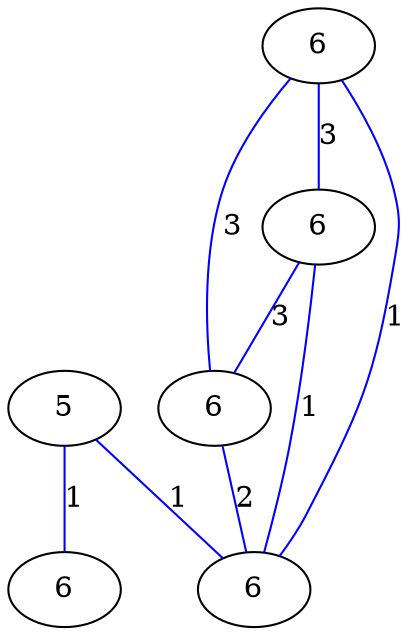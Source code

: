 graph G {
	0 [label="5"];
	1 [label="6"];
	2 [label="6"];
	3 [label="6"];
	4 [label="6"];
	5 [label="6"];
	0 -- 4 [label="1", color=blue];
	0 -- 5 [label="1", color=blue];
	1 -- 2 [label="3", color=blue];
	1 -- 3 [label="3", color=blue];
	1 -- 4 [label="1", color=blue];
	2 -- 3 [label="3", color=blue];
	2 -- 4 [label="1", color=blue];
	3 -- 4 [label="2", color=blue];
}